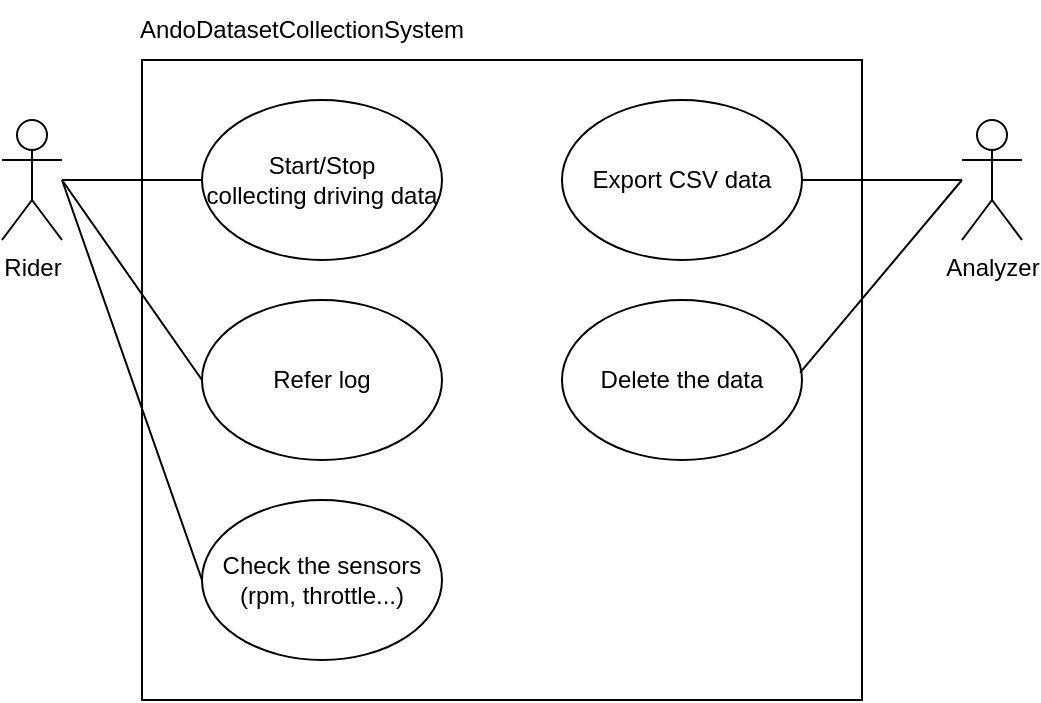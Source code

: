 <mxfile version="24.4.4" type="device">
  <diagram name="Page-1" id="toiTCVBCuApBM9cp_Yc7">
    <mxGraphModel dx="819" dy="448" grid="1" gridSize="10" guides="1" tooltips="1" connect="1" arrows="1" fold="1" page="1" pageScale="1" pageWidth="850" pageHeight="1100" math="0" shadow="0">
      <root>
        <mxCell id="0" />
        <mxCell id="1" parent="0" />
        <mxCell id="fgdiPPrJu4d4k3w1kjKa-14" value="" style="rounded=0;whiteSpace=wrap;html=1;" vertex="1" parent="1">
          <mxGeometry x="240" y="90" width="360" height="320" as="geometry" />
        </mxCell>
        <mxCell id="fgdiPPrJu4d4k3w1kjKa-2" value="Rider" style="shape=umlActor;verticalLabelPosition=bottom;verticalAlign=top;html=1;outlineConnect=0;" vertex="1" parent="1">
          <mxGeometry x="170" y="120" width="30" height="60" as="geometry" />
        </mxCell>
        <mxCell id="fgdiPPrJu4d4k3w1kjKa-8" value="Analyzer" style="shape=umlActor;verticalLabelPosition=bottom;verticalAlign=top;html=1;outlineConnect=0;" vertex="1" parent="1">
          <mxGeometry x="650" y="120" width="30" height="60" as="geometry" />
        </mxCell>
        <mxCell id="fgdiPPrJu4d4k3w1kjKa-15" value="AndoDatasetCollectionSystem" style="text;html=1;align=center;verticalAlign=middle;whiteSpace=wrap;rounded=0;" vertex="1" parent="1">
          <mxGeometry x="290" y="60" width="60" height="30" as="geometry" />
        </mxCell>
        <mxCell id="fgdiPPrJu4d4k3w1kjKa-36" value="Start/Stop&lt;div&gt;collecting driving data&lt;/div&gt;" style="ellipse;whiteSpace=wrap;html=1;" vertex="1" parent="1">
          <mxGeometry x="270" y="110" width="120" height="80" as="geometry" />
        </mxCell>
        <mxCell id="fgdiPPrJu4d4k3w1kjKa-37" value="" style="endArrow=none;html=1;rounded=0;entryX=0;entryY=0.5;entryDx=0;entryDy=0;" edge="1" parent="1" source="fgdiPPrJu4d4k3w1kjKa-2" target="fgdiPPrJu4d4k3w1kjKa-36">
          <mxGeometry width="50" height="50" relative="1" as="geometry">
            <mxPoint x="440" y="260" as="sourcePoint" />
            <mxPoint x="490" y="210" as="targetPoint" />
          </mxGeometry>
        </mxCell>
        <mxCell id="fgdiPPrJu4d4k3w1kjKa-38" value="Refer log" style="ellipse;whiteSpace=wrap;html=1;" vertex="1" parent="1">
          <mxGeometry x="270" y="210" width="120" height="80" as="geometry" />
        </mxCell>
        <mxCell id="fgdiPPrJu4d4k3w1kjKa-39" value="" style="endArrow=none;html=1;rounded=0;exitX=0;exitY=0.5;exitDx=0;exitDy=0;" edge="1" parent="1" source="fgdiPPrJu4d4k3w1kjKa-38">
          <mxGeometry width="50" height="50" relative="1" as="geometry">
            <mxPoint x="440" y="310" as="sourcePoint" />
            <mxPoint x="200" y="150" as="targetPoint" />
          </mxGeometry>
        </mxCell>
        <mxCell id="fgdiPPrJu4d4k3w1kjKa-40" value="Export CSV data" style="ellipse;whiteSpace=wrap;html=1;" vertex="1" parent="1">
          <mxGeometry x="450" y="110" width="120" height="80" as="geometry" />
        </mxCell>
        <mxCell id="fgdiPPrJu4d4k3w1kjKa-41" value="" style="endArrow=none;html=1;rounded=0;exitX=1;exitY=0.5;exitDx=0;exitDy=0;" edge="1" parent="1" source="fgdiPPrJu4d4k3w1kjKa-40" target="fgdiPPrJu4d4k3w1kjKa-8">
          <mxGeometry width="50" height="50" relative="1" as="geometry">
            <mxPoint x="440" y="310" as="sourcePoint" />
            <mxPoint x="490" y="260" as="targetPoint" />
          </mxGeometry>
        </mxCell>
        <mxCell id="fgdiPPrJu4d4k3w1kjKa-42" value="Check the sensors&lt;div&gt;(rpm, throttle...)&lt;/div&gt;" style="ellipse;whiteSpace=wrap;html=1;" vertex="1" parent="1">
          <mxGeometry x="270" y="310" width="120" height="80" as="geometry" />
        </mxCell>
        <mxCell id="fgdiPPrJu4d4k3w1kjKa-43" value="" style="endArrow=none;html=1;rounded=0;exitX=0;exitY=0.5;exitDx=0;exitDy=0;" edge="1" parent="1" source="fgdiPPrJu4d4k3w1kjKa-42">
          <mxGeometry width="50" height="50" relative="1" as="geometry">
            <mxPoint x="440" y="310" as="sourcePoint" />
            <mxPoint x="200" y="150" as="targetPoint" />
          </mxGeometry>
        </mxCell>
        <mxCell id="fgdiPPrJu4d4k3w1kjKa-44" value="Delete the data" style="ellipse;whiteSpace=wrap;html=1;" vertex="1" parent="1">
          <mxGeometry x="450" y="210" width="120" height="80" as="geometry" />
        </mxCell>
        <mxCell id="fgdiPPrJu4d4k3w1kjKa-45" value="" style="endArrow=none;html=1;rounded=0;exitX=0.992;exitY=0.454;exitDx=0;exitDy=0;exitPerimeter=0;" edge="1" parent="1" source="fgdiPPrJu4d4k3w1kjKa-44">
          <mxGeometry width="50" height="50" relative="1" as="geometry">
            <mxPoint x="440" y="310" as="sourcePoint" />
            <mxPoint x="650" y="150" as="targetPoint" />
          </mxGeometry>
        </mxCell>
      </root>
    </mxGraphModel>
  </diagram>
</mxfile>
